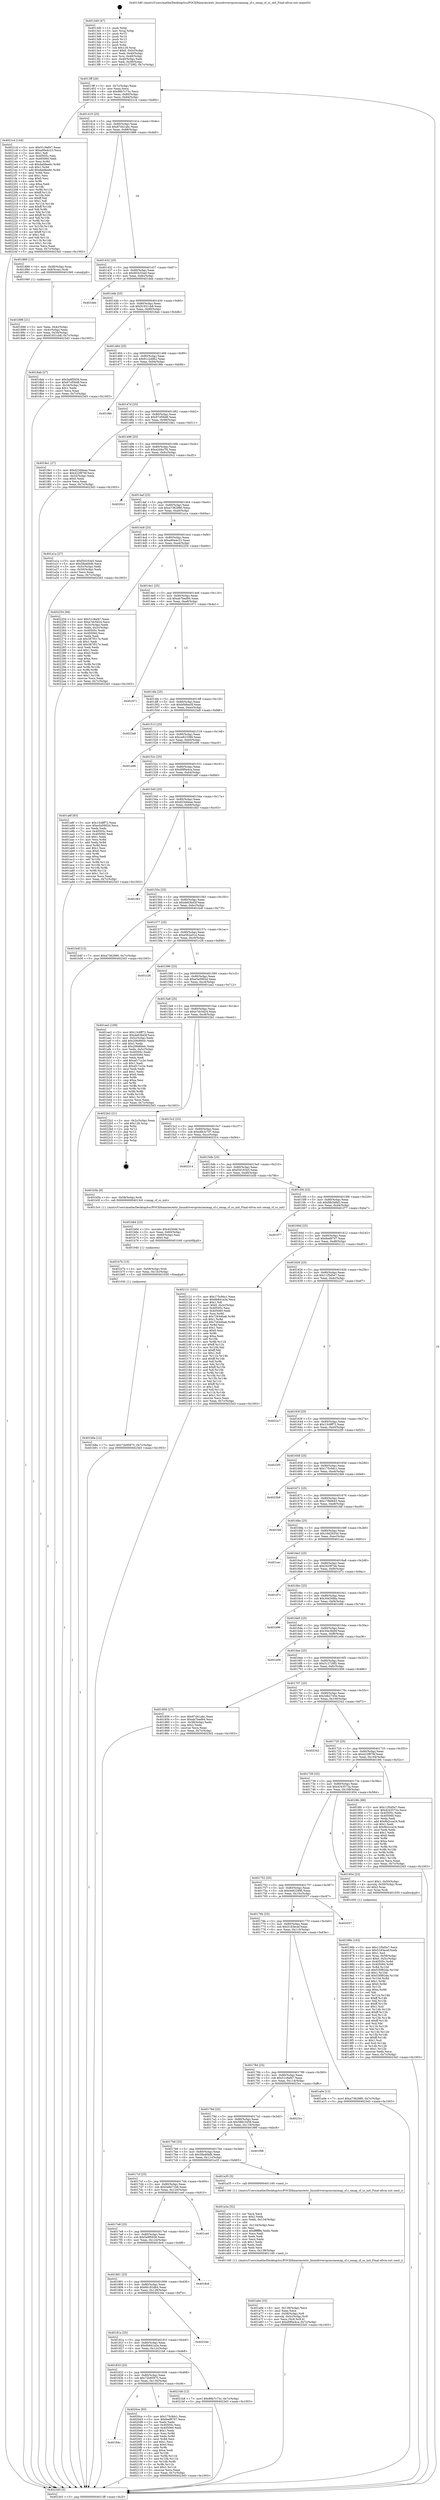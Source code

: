 digraph "0x4013d0" {
  label = "0x4013d0 (/mnt/c/Users/mathe/Desktop/tcc/POCII/binaries/extr_linuxdriverspcmciaomap_cf.c_omap_cf_ss_init_Final-ollvm.out::main(0))"
  labelloc = "t"
  node[shape=record]

  Entry [label="",width=0.3,height=0.3,shape=circle,fillcolor=black,style=filled]
  "0x4013ff" [label="{
     0x4013ff [26]\l
     | [instrs]\l
     &nbsp;&nbsp;0x4013ff \<+3\>: mov -0x7c(%rbp),%eax\l
     &nbsp;&nbsp;0x401402 \<+2\>: mov %eax,%ecx\l
     &nbsp;&nbsp;0x401404 \<+6\>: sub $0x86b7c73c,%ecx\l
     &nbsp;&nbsp;0x40140a \<+3\>: mov %eax,-0x80(%rbp)\l
     &nbsp;&nbsp;0x40140d \<+6\>: mov %ecx,-0x84(%rbp)\l
     &nbsp;&nbsp;0x401413 \<+6\>: je 00000000004021c4 \<main+0xdf4\>\l
  }"]
  "0x4021c4" [label="{
     0x4021c4 [144]\l
     | [instrs]\l
     &nbsp;&nbsp;0x4021c4 \<+5\>: mov $0x51c9af47,%eax\l
     &nbsp;&nbsp;0x4021c9 \<+5\>: mov $0xa90e4c23,%ecx\l
     &nbsp;&nbsp;0x4021ce \<+2\>: mov $0x1,%dl\l
     &nbsp;&nbsp;0x4021d0 \<+7\>: mov 0x40505c,%esi\l
     &nbsp;&nbsp;0x4021d7 \<+7\>: mov 0x405060,%edi\l
     &nbsp;&nbsp;0x4021de \<+3\>: mov %esi,%r8d\l
     &nbsp;&nbsp;0x4021e1 \<+7\>: sub $0xdab8ee6c,%r8d\l
     &nbsp;&nbsp;0x4021e8 \<+4\>: sub $0x1,%r8d\l
     &nbsp;&nbsp;0x4021ec \<+7\>: add $0xdab8ee6c,%r8d\l
     &nbsp;&nbsp;0x4021f3 \<+4\>: imul %r8d,%esi\l
     &nbsp;&nbsp;0x4021f7 \<+3\>: and $0x1,%esi\l
     &nbsp;&nbsp;0x4021fa \<+3\>: cmp $0x0,%esi\l
     &nbsp;&nbsp;0x4021fd \<+4\>: sete %r9b\l
     &nbsp;&nbsp;0x402201 \<+3\>: cmp $0xa,%edi\l
     &nbsp;&nbsp;0x402204 \<+4\>: setl %r10b\l
     &nbsp;&nbsp;0x402208 \<+3\>: mov %r9b,%r11b\l
     &nbsp;&nbsp;0x40220b \<+4\>: xor $0xff,%r11b\l
     &nbsp;&nbsp;0x40220f \<+3\>: mov %r10b,%bl\l
     &nbsp;&nbsp;0x402212 \<+3\>: xor $0xff,%bl\l
     &nbsp;&nbsp;0x402215 \<+3\>: xor $0x1,%dl\l
     &nbsp;&nbsp;0x402218 \<+3\>: mov %r11b,%r14b\l
     &nbsp;&nbsp;0x40221b \<+4\>: and $0xff,%r14b\l
     &nbsp;&nbsp;0x40221f \<+3\>: and %dl,%r9b\l
     &nbsp;&nbsp;0x402222 \<+3\>: mov %bl,%r15b\l
     &nbsp;&nbsp;0x402225 \<+4\>: and $0xff,%r15b\l
     &nbsp;&nbsp;0x402229 \<+3\>: and %dl,%r10b\l
     &nbsp;&nbsp;0x40222c \<+3\>: or %r9b,%r14b\l
     &nbsp;&nbsp;0x40222f \<+3\>: or %r10b,%r15b\l
     &nbsp;&nbsp;0x402232 \<+3\>: xor %r15b,%r14b\l
     &nbsp;&nbsp;0x402235 \<+3\>: or %bl,%r11b\l
     &nbsp;&nbsp;0x402238 \<+4\>: xor $0xff,%r11b\l
     &nbsp;&nbsp;0x40223c \<+3\>: or $0x1,%dl\l
     &nbsp;&nbsp;0x40223f \<+3\>: and %dl,%r11b\l
     &nbsp;&nbsp;0x402242 \<+3\>: or %r11b,%r14b\l
     &nbsp;&nbsp;0x402245 \<+4\>: test $0x1,%r14b\l
     &nbsp;&nbsp;0x402249 \<+3\>: cmovne %ecx,%eax\l
     &nbsp;&nbsp;0x40224c \<+3\>: mov %eax,-0x7c(%rbp)\l
     &nbsp;&nbsp;0x40224f \<+5\>: jmp 00000000004023d3 \<main+0x1003\>\l
  }"]
  "0x401419" [label="{
     0x401419 [25]\l
     | [instrs]\l
     &nbsp;&nbsp;0x401419 \<+5\>: jmp 000000000040141e \<main+0x4e\>\l
     &nbsp;&nbsp;0x40141e \<+3\>: mov -0x80(%rbp),%eax\l
     &nbsp;&nbsp;0x401421 \<+5\>: sub $0x87d41abc,%eax\l
     &nbsp;&nbsp;0x401426 \<+6\>: mov %eax,-0x88(%rbp)\l
     &nbsp;&nbsp;0x40142c \<+6\>: je 0000000000401889 \<main+0x4b9\>\l
  }"]
  Exit [label="",width=0.3,height=0.3,shape=circle,fillcolor=black,style=filled,peripheries=2]
  "0x401889" [label="{
     0x401889 [13]\l
     | [instrs]\l
     &nbsp;&nbsp;0x401889 \<+4\>: mov -0x48(%rbp),%rax\l
     &nbsp;&nbsp;0x40188d \<+4\>: mov 0x8(%rax),%rdi\l
     &nbsp;&nbsp;0x401891 \<+5\>: call 0000000000401060 \<atoi@plt\>\l
     | [calls]\l
     &nbsp;&nbsp;0x401060 \{1\} (unknown)\l
  }"]
  "0x401432" [label="{
     0x401432 [25]\l
     | [instrs]\l
     &nbsp;&nbsp;0x401432 \<+5\>: jmp 0000000000401437 \<main+0x67\>\l
     &nbsp;&nbsp;0x401437 \<+3\>: mov -0x80(%rbp),%eax\l
     &nbsp;&nbsp;0x40143a \<+5\>: sub $0x903c54a0,%eax\l
     &nbsp;&nbsp;0x40143f \<+6\>: mov %eax,-0x8c(%rbp)\l
     &nbsp;&nbsp;0x401445 \<+6\>: je 0000000000401deb \<main+0xa1b\>\l
  }"]
  "0x40184c" [label="{
     0x40184c\l
  }", style=dashed]
  "0x401deb" [label="{
     0x401deb\l
  }", style=dashed]
  "0x40144b" [label="{
     0x40144b [25]\l
     | [instrs]\l
     &nbsp;&nbsp;0x40144b \<+5\>: jmp 0000000000401450 \<main+0x80\>\l
     &nbsp;&nbsp;0x401450 \<+3\>: mov -0x80(%rbp),%eax\l
     &nbsp;&nbsp;0x401453 \<+5\>: sub $0x91931cb8,%eax\l
     &nbsp;&nbsp;0x401458 \<+6\>: mov %eax,-0x90(%rbp)\l
     &nbsp;&nbsp;0x40145e \<+6\>: je 00000000004018ab \<main+0x4db\>\l
  }"]
  "0x4020ce" [label="{
     0x4020ce [83]\l
     | [instrs]\l
     &nbsp;&nbsp;0x4020ce \<+5\>: mov $0x175c9dc1,%eax\l
     &nbsp;&nbsp;0x4020d3 \<+5\>: mov $0xfeef8707,%ecx\l
     &nbsp;&nbsp;0x4020d8 \<+2\>: xor %edx,%edx\l
     &nbsp;&nbsp;0x4020da \<+7\>: mov 0x40505c,%esi\l
     &nbsp;&nbsp;0x4020e1 \<+7\>: mov 0x405060,%edi\l
     &nbsp;&nbsp;0x4020e8 \<+3\>: sub $0x1,%edx\l
     &nbsp;&nbsp;0x4020eb \<+3\>: mov %esi,%r8d\l
     &nbsp;&nbsp;0x4020ee \<+3\>: add %edx,%r8d\l
     &nbsp;&nbsp;0x4020f1 \<+4\>: imul %r8d,%esi\l
     &nbsp;&nbsp;0x4020f5 \<+3\>: and $0x1,%esi\l
     &nbsp;&nbsp;0x4020f8 \<+3\>: cmp $0x0,%esi\l
     &nbsp;&nbsp;0x4020fb \<+4\>: sete %r9b\l
     &nbsp;&nbsp;0x4020ff \<+3\>: cmp $0xa,%edi\l
     &nbsp;&nbsp;0x402102 \<+4\>: setl %r10b\l
     &nbsp;&nbsp;0x402106 \<+3\>: mov %r9b,%r11b\l
     &nbsp;&nbsp;0x402109 \<+3\>: and %r10b,%r11b\l
     &nbsp;&nbsp;0x40210c \<+3\>: xor %r10b,%r9b\l
     &nbsp;&nbsp;0x40210f \<+3\>: or %r9b,%r11b\l
     &nbsp;&nbsp;0x402112 \<+4\>: test $0x1,%r11b\l
     &nbsp;&nbsp;0x402116 \<+3\>: cmovne %ecx,%eax\l
     &nbsp;&nbsp;0x402119 \<+3\>: mov %eax,-0x7c(%rbp)\l
     &nbsp;&nbsp;0x40211c \<+5\>: jmp 00000000004023d3 \<main+0x1003\>\l
  }"]
  "0x4018ab" [label="{
     0x4018ab [27]\l
     | [instrs]\l
     &nbsp;&nbsp;0x4018ab \<+5\>: mov $0x5a9f5938,%eax\l
     &nbsp;&nbsp;0x4018b0 \<+5\>: mov $0x97cf56d8,%ecx\l
     &nbsp;&nbsp;0x4018b5 \<+3\>: mov -0x34(%rbp),%edx\l
     &nbsp;&nbsp;0x4018b8 \<+3\>: cmp $0x1,%edx\l
     &nbsp;&nbsp;0x4018bb \<+3\>: cmovl %ecx,%eax\l
     &nbsp;&nbsp;0x4018be \<+3\>: mov %eax,-0x7c(%rbp)\l
     &nbsp;&nbsp;0x4018c1 \<+5\>: jmp 00000000004023d3 \<main+0x1003\>\l
  }"]
  "0x401464" [label="{
     0x401464 [25]\l
     | [instrs]\l
     &nbsp;&nbsp;0x401464 \<+5\>: jmp 0000000000401469 \<main+0x99\>\l
     &nbsp;&nbsp;0x401469 \<+3\>: mov -0x80(%rbp),%eax\l
     &nbsp;&nbsp;0x40146c \<+5\>: sub $0x91c2dd62,%eax\l
     &nbsp;&nbsp;0x401471 \<+6\>: mov %eax,-0x94(%rbp)\l
     &nbsp;&nbsp;0x401477 \<+6\>: je 0000000000401f6b \<main+0xb9b\>\l
  }"]
  "0x401833" [label="{
     0x401833 [25]\l
     | [instrs]\l
     &nbsp;&nbsp;0x401833 \<+5\>: jmp 0000000000401838 \<main+0x468\>\l
     &nbsp;&nbsp;0x401838 \<+3\>: mov -0x80(%rbp),%eax\l
     &nbsp;&nbsp;0x40183b \<+5\>: sub $0x72b95975,%eax\l
     &nbsp;&nbsp;0x401840 \<+6\>: mov %eax,-0x130(%rbp)\l
     &nbsp;&nbsp;0x401846 \<+6\>: je 00000000004020ce \<main+0xcfe\>\l
  }"]
  "0x401f6b" [label="{
     0x401f6b\l
  }", style=dashed]
  "0x40147d" [label="{
     0x40147d [25]\l
     | [instrs]\l
     &nbsp;&nbsp;0x40147d \<+5\>: jmp 0000000000401482 \<main+0xb2\>\l
     &nbsp;&nbsp;0x401482 \<+3\>: mov -0x80(%rbp),%eax\l
     &nbsp;&nbsp;0x401485 \<+5\>: sub $0x97cf56d8,%eax\l
     &nbsp;&nbsp;0x40148a \<+6\>: mov %eax,-0x98(%rbp)\l
     &nbsp;&nbsp;0x401490 \<+6\>: je 00000000004018e1 \<main+0x511\>\l
  }"]
  "0x4021b8" [label="{
     0x4021b8 [12]\l
     | [instrs]\l
     &nbsp;&nbsp;0x4021b8 \<+7\>: movl $0x86b7c73c,-0x7c(%rbp)\l
     &nbsp;&nbsp;0x4021bf \<+5\>: jmp 00000000004023d3 \<main+0x1003\>\l
  }"]
  "0x4018e1" [label="{
     0x4018e1 [27]\l
     | [instrs]\l
     &nbsp;&nbsp;0x4018e1 \<+5\>: mov $0xd23ddeae,%eax\l
     &nbsp;&nbsp;0x4018e6 \<+5\>: mov $0x422f876f,%ecx\l
     &nbsp;&nbsp;0x4018eb \<+3\>: mov -0x34(%rbp),%edx\l
     &nbsp;&nbsp;0x4018ee \<+3\>: cmp $0x0,%edx\l
     &nbsp;&nbsp;0x4018f1 \<+3\>: cmove %ecx,%eax\l
     &nbsp;&nbsp;0x4018f4 \<+3\>: mov %eax,-0x7c(%rbp)\l
     &nbsp;&nbsp;0x4018f7 \<+5\>: jmp 00000000004023d3 \<main+0x1003\>\l
  }"]
  "0x401496" [label="{
     0x401496 [25]\l
     | [instrs]\l
     &nbsp;&nbsp;0x401496 \<+5\>: jmp 000000000040149b \<main+0xcb\>\l
     &nbsp;&nbsp;0x40149b \<+3\>: mov -0x80(%rbp),%eax\l
     &nbsp;&nbsp;0x40149e \<+5\>: sub $0xa2d4a7f4,%eax\l
     &nbsp;&nbsp;0x4014a3 \<+6\>: mov %eax,-0x9c(%rbp)\l
     &nbsp;&nbsp;0x4014a9 \<+6\>: je 00000000004020c2 \<main+0xcf2\>\l
  }"]
  "0x40181a" [label="{
     0x40181a [25]\l
     | [instrs]\l
     &nbsp;&nbsp;0x40181a \<+5\>: jmp 000000000040181f \<main+0x44f\>\l
     &nbsp;&nbsp;0x40181f \<+3\>: mov -0x80(%rbp),%eax\l
     &nbsp;&nbsp;0x401822 \<+5\>: sub $0x6b841a3a,%eax\l
     &nbsp;&nbsp;0x401827 \<+6\>: mov %eax,-0x12c(%rbp)\l
     &nbsp;&nbsp;0x40182d \<+6\>: je 00000000004021b8 \<main+0xde8\>\l
  }"]
  "0x4020c2" [label="{
     0x4020c2\l
  }", style=dashed]
  "0x4014af" [label="{
     0x4014af [25]\l
     | [instrs]\l
     &nbsp;&nbsp;0x4014af \<+5\>: jmp 00000000004014b4 \<main+0xe4\>\l
     &nbsp;&nbsp;0x4014b4 \<+3\>: mov -0x80(%rbp),%eax\l
     &nbsp;&nbsp;0x4014b7 \<+5\>: sub $0xa7362980,%eax\l
     &nbsp;&nbsp;0x4014bc \<+6\>: mov %eax,-0xa0(%rbp)\l
     &nbsp;&nbsp;0x4014c2 \<+6\>: je 0000000000401a1a \<main+0x64a\>\l
  }"]
  "0x40234e" [label="{
     0x40234e\l
  }", style=dashed]
  "0x401a1a" [label="{
     0x401a1a [27]\l
     | [instrs]\l
     &nbsp;&nbsp;0x401a1a \<+5\>: mov $0xf3d163e5,%eax\l
     &nbsp;&nbsp;0x401a1f \<+5\>: mov $0x58a4f4db,%ecx\l
     &nbsp;&nbsp;0x401a24 \<+3\>: mov -0x5c(%rbp),%edx\l
     &nbsp;&nbsp;0x401a27 \<+3\>: cmp -0x50(%rbp),%edx\l
     &nbsp;&nbsp;0x401a2a \<+3\>: cmovl %ecx,%eax\l
     &nbsp;&nbsp;0x401a2d \<+3\>: mov %eax,-0x7c(%rbp)\l
     &nbsp;&nbsp;0x401a30 \<+5\>: jmp 00000000004023d3 \<main+0x1003\>\l
  }"]
  "0x4014c8" [label="{
     0x4014c8 [25]\l
     | [instrs]\l
     &nbsp;&nbsp;0x4014c8 \<+5\>: jmp 00000000004014cd \<main+0xfd\>\l
     &nbsp;&nbsp;0x4014cd \<+3\>: mov -0x80(%rbp),%eax\l
     &nbsp;&nbsp;0x4014d0 \<+5\>: sub $0xa90e4c23,%eax\l
     &nbsp;&nbsp;0x4014d5 \<+6\>: mov %eax,-0xa4(%rbp)\l
     &nbsp;&nbsp;0x4014db \<+6\>: je 0000000000402254 \<main+0xe84\>\l
  }"]
  "0x401801" [label="{
     0x401801 [25]\l
     | [instrs]\l
     &nbsp;&nbsp;0x401801 \<+5\>: jmp 0000000000401806 \<main+0x436\>\l
     &nbsp;&nbsp;0x401806 \<+3\>: mov -0x80(%rbp),%eax\l
     &nbsp;&nbsp;0x401809 \<+5\>: sub $0x6b182d64,%eax\l
     &nbsp;&nbsp;0x40180e \<+6\>: mov %eax,-0x128(%rbp)\l
     &nbsp;&nbsp;0x401814 \<+6\>: je 000000000040234e \<main+0xf7e\>\l
  }"]
  "0x402254" [label="{
     0x402254 [94]\l
     | [instrs]\l
     &nbsp;&nbsp;0x402254 \<+5\>: mov $0x51c9af47,%eax\l
     &nbsp;&nbsp;0x402259 \<+5\>: mov $0xe7dc5d24,%ecx\l
     &nbsp;&nbsp;0x40225e \<+3\>: mov -0x3c(%rbp),%edx\l
     &nbsp;&nbsp;0x402261 \<+3\>: mov %edx,-0x2c(%rbp)\l
     &nbsp;&nbsp;0x402264 \<+7\>: mov 0x40505c,%edx\l
     &nbsp;&nbsp;0x40226b \<+7\>: mov 0x405060,%esi\l
     &nbsp;&nbsp;0x402272 \<+2\>: mov %edx,%edi\l
     &nbsp;&nbsp;0x402274 \<+6\>: sub $0x387f517e,%edi\l
     &nbsp;&nbsp;0x40227a \<+3\>: sub $0x1,%edi\l
     &nbsp;&nbsp;0x40227d \<+6\>: add $0x387f517e,%edi\l
     &nbsp;&nbsp;0x402283 \<+3\>: imul %edi,%edx\l
     &nbsp;&nbsp;0x402286 \<+3\>: and $0x1,%edx\l
     &nbsp;&nbsp;0x402289 \<+3\>: cmp $0x0,%edx\l
     &nbsp;&nbsp;0x40228c \<+4\>: sete %r8b\l
     &nbsp;&nbsp;0x402290 \<+3\>: cmp $0xa,%esi\l
     &nbsp;&nbsp;0x402293 \<+4\>: setl %r9b\l
     &nbsp;&nbsp;0x402297 \<+3\>: mov %r8b,%r10b\l
     &nbsp;&nbsp;0x40229a \<+3\>: and %r9b,%r10b\l
     &nbsp;&nbsp;0x40229d \<+3\>: xor %r9b,%r8b\l
     &nbsp;&nbsp;0x4022a0 \<+3\>: or %r8b,%r10b\l
     &nbsp;&nbsp;0x4022a3 \<+4\>: test $0x1,%r10b\l
     &nbsp;&nbsp;0x4022a7 \<+3\>: cmovne %ecx,%eax\l
     &nbsp;&nbsp;0x4022aa \<+3\>: mov %eax,-0x7c(%rbp)\l
     &nbsp;&nbsp;0x4022ad \<+5\>: jmp 00000000004023d3 \<main+0x1003\>\l
  }"]
  "0x4014e1" [label="{
     0x4014e1 [25]\l
     | [instrs]\l
     &nbsp;&nbsp;0x4014e1 \<+5\>: jmp 00000000004014e6 \<main+0x116\>\l
     &nbsp;&nbsp;0x4014e6 \<+3\>: mov -0x80(%rbp),%eax\l
     &nbsp;&nbsp;0x4014e9 \<+5\>: sub $0xab7bed94,%eax\l
     &nbsp;&nbsp;0x4014ee \<+6\>: mov %eax,-0xa8(%rbp)\l
     &nbsp;&nbsp;0x4014f4 \<+6\>: je 0000000000401871 \<main+0x4a1\>\l
  }"]
  "0x4018c6" [label="{
     0x4018c6\l
  }", style=dashed]
  "0x401871" [label="{
     0x401871\l
  }", style=dashed]
  "0x4014fa" [label="{
     0x4014fa [25]\l
     | [instrs]\l
     &nbsp;&nbsp;0x4014fa \<+5\>: jmp 00000000004014ff \<main+0x12f\>\l
     &nbsp;&nbsp;0x4014ff \<+3\>: mov -0x80(%rbp),%eax\l
     &nbsp;&nbsp;0x401502 \<+5\>: sub $0xbf48aa5f,%eax\l
     &nbsp;&nbsp;0x401507 \<+6\>: mov %eax,-0xac(%rbp)\l
     &nbsp;&nbsp;0x40150d \<+6\>: je 00000000004023a8 \<main+0xfd8\>\l
  }"]
  "0x4017e8" [label="{
     0x4017e8 [25]\l
     | [instrs]\l
     &nbsp;&nbsp;0x4017e8 \<+5\>: jmp 00000000004017ed \<main+0x41d\>\l
     &nbsp;&nbsp;0x4017ed \<+3\>: mov -0x80(%rbp),%eax\l
     &nbsp;&nbsp;0x4017f0 \<+5\>: sub $0x5a9f5938,%eax\l
     &nbsp;&nbsp;0x4017f5 \<+6\>: mov %eax,-0x124(%rbp)\l
     &nbsp;&nbsp;0x4017fb \<+6\>: je 00000000004018c6 \<main+0x4f6\>\l
  }"]
  "0x4023a8" [label="{
     0x4023a8\l
  }", style=dashed]
  "0x401513" [label="{
     0x401513 [25]\l
     | [instrs]\l
     &nbsp;&nbsp;0x401513 \<+5\>: jmp 0000000000401518 \<main+0x148\>\l
     &nbsp;&nbsp;0x401518 \<+3\>: mov -0x80(%rbp),%eax\l
     &nbsp;&nbsp;0x40151b \<+5\>: sub $0xce623389,%eax\l
     &nbsp;&nbsp;0x401520 \<+6\>: mov %eax,-0xb0(%rbp)\l
     &nbsp;&nbsp;0x401526 \<+6\>: je 0000000000401e96 \<main+0xac6\>\l
  }"]
  "0x401ce0" [label="{
     0x401ce0\l
  }", style=dashed]
  "0x401e96" [label="{
     0x401e96\l
  }", style=dashed]
  "0x40152c" [label="{
     0x40152c [25]\l
     | [instrs]\l
     &nbsp;&nbsp;0x40152c \<+5\>: jmp 0000000000401531 \<main+0x161\>\l
     &nbsp;&nbsp;0x401531 \<+3\>: mov -0x80(%rbp),%eax\l
     &nbsp;&nbsp;0x401534 \<+5\>: sub $0xd0f0e4ca,%eax\l
     &nbsp;&nbsp;0x401539 \<+6\>: mov %eax,-0xb4(%rbp)\l
     &nbsp;&nbsp;0x40153f \<+6\>: je 0000000000401a8f \<main+0x6bf\>\l
  }"]
  "0x401b8a" [label="{
     0x401b8a [12]\l
     | [instrs]\l
     &nbsp;&nbsp;0x401b8a \<+7\>: movl $0x72b95975,-0x7c(%rbp)\l
     &nbsp;&nbsp;0x401b91 \<+5\>: jmp 00000000004023d3 \<main+0x1003\>\l
  }"]
  "0x401a8f" [label="{
     0x401a8f [83]\l
     | [instrs]\l
     &nbsp;&nbsp;0x401a8f \<+5\>: mov $0x13c8ff72,%eax\l
     &nbsp;&nbsp;0x401a94 \<+5\>: mov $0xe5a5902d,%ecx\l
     &nbsp;&nbsp;0x401a99 \<+2\>: xor %edx,%edx\l
     &nbsp;&nbsp;0x401a9b \<+7\>: mov 0x40505c,%esi\l
     &nbsp;&nbsp;0x401aa2 \<+7\>: mov 0x405060,%edi\l
     &nbsp;&nbsp;0x401aa9 \<+3\>: sub $0x1,%edx\l
     &nbsp;&nbsp;0x401aac \<+3\>: mov %esi,%r8d\l
     &nbsp;&nbsp;0x401aaf \<+3\>: add %edx,%r8d\l
     &nbsp;&nbsp;0x401ab2 \<+4\>: imul %r8d,%esi\l
     &nbsp;&nbsp;0x401ab6 \<+3\>: and $0x1,%esi\l
     &nbsp;&nbsp;0x401ab9 \<+3\>: cmp $0x0,%esi\l
     &nbsp;&nbsp;0x401abc \<+4\>: sete %r9b\l
     &nbsp;&nbsp;0x401ac0 \<+3\>: cmp $0xa,%edi\l
     &nbsp;&nbsp;0x401ac3 \<+4\>: setl %r10b\l
     &nbsp;&nbsp;0x401ac7 \<+3\>: mov %r9b,%r11b\l
     &nbsp;&nbsp;0x401aca \<+3\>: and %r10b,%r11b\l
     &nbsp;&nbsp;0x401acd \<+3\>: xor %r10b,%r9b\l
     &nbsp;&nbsp;0x401ad0 \<+3\>: or %r9b,%r11b\l
     &nbsp;&nbsp;0x401ad3 \<+4\>: test $0x1,%r11b\l
     &nbsp;&nbsp;0x401ad7 \<+3\>: cmovne %ecx,%eax\l
     &nbsp;&nbsp;0x401ada \<+3\>: mov %eax,-0x7c(%rbp)\l
     &nbsp;&nbsp;0x401add \<+5\>: jmp 00000000004023d3 \<main+0x1003\>\l
  }"]
  "0x401545" [label="{
     0x401545 [25]\l
     | [instrs]\l
     &nbsp;&nbsp;0x401545 \<+5\>: jmp 000000000040154a \<main+0x17a\>\l
     &nbsp;&nbsp;0x40154a \<+3\>: mov -0x80(%rbp),%eax\l
     &nbsp;&nbsp;0x40154d \<+5\>: sub $0xd23ddeae,%eax\l
     &nbsp;&nbsp;0x401552 \<+6\>: mov %eax,-0xb8(%rbp)\l
     &nbsp;&nbsp;0x401558 \<+6\>: je 0000000000401fd3 \<main+0xc03\>\l
  }"]
  "0x401b7b" [label="{
     0x401b7b [15]\l
     | [instrs]\l
     &nbsp;&nbsp;0x401b7b \<+4\>: mov -0x58(%rbp),%rdi\l
     &nbsp;&nbsp;0x401b7f \<+6\>: mov %eax,-0x13c(%rbp)\l
     &nbsp;&nbsp;0x401b85 \<+5\>: call 0000000000401030 \<free@plt\>\l
     | [calls]\l
     &nbsp;&nbsp;0x401030 \{1\} (unknown)\l
  }"]
  "0x401fd3" [label="{
     0x401fd3\l
  }", style=dashed]
  "0x40155e" [label="{
     0x40155e [25]\l
     | [instrs]\l
     &nbsp;&nbsp;0x40155e \<+5\>: jmp 0000000000401563 \<main+0x193\>\l
     &nbsp;&nbsp;0x401563 \<+3\>: mov -0x80(%rbp),%eax\l
     &nbsp;&nbsp;0x401566 \<+5\>: sub $0xde63bd3f,%eax\l
     &nbsp;&nbsp;0x40156b \<+6\>: mov %eax,-0xbc(%rbp)\l
     &nbsp;&nbsp;0x401571 \<+6\>: je 0000000000401b4f \<main+0x77f\>\l
  }"]
  "0x401b64" [label="{
     0x401b64 [23]\l
     | [instrs]\l
     &nbsp;&nbsp;0x401b64 \<+10\>: movabs $0x4030d6,%rdi\l
     &nbsp;&nbsp;0x401b6e \<+3\>: mov %eax,-0x60(%rbp)\l
     &nbsp;&nbsp;0x401b71 \<+3\>: mov -0x60(%rbp),%esi\l
     &nbsp;&nbsp;0x401b74 \<+2\>: mov $0x0,%al\l
     &nbsp;&nbsp;0x401b76 \<+5\>: call 0000000000401040 \<printf@plt\>\l
     | [calls]\l
     &nbsp;&nbsp;0x401040 \{1\} (unknown)\l
  }"]
  "0x401b4f" [label="{
     0x401b4f [12]\l
     | [instrs]\l
     &nbsp;&nbsp;0x401b4f \<+7\>: movl $0xa7362980,-0x7c(%rbp)\l
     &nbsp;&nbsp;0x401b56 \<+5\>: jmp 00000000004023d3 \<main+0x1003\>\l
  }"]
  "0x401577" [label="{
     0x401577 [25]\l
     | [instrs]\l
     &nbsp;&nbsp;0x401577 \<+5\>: jmp 000000000040157c \<main+0x1ac\>\l
     &nbsp;&nbsp;0x40157c \<+3\>: mov -0x80(%rbp),%eax\l
     &nbsp;&nbsp;0x40157f \<+5\>: sub $0xe562a01d,%eax\l
     &nbsp;&nbsp;0x401584 \<+6\>: mov %eax,-0xc0(%rbp)\l
     &nbsp;&nbsp;0x40158a \<+6\>: je 0000000000401c26 \<main+0x856\>\l
  }"]
  "0x401a6e" [label="{
     0x401a6e [33]\l
     | [instrs]\l
     &nbsp;&nbsp;0x401a6e \<+6\>: mov -0x138(%rbp),%ecx\l
     &nbsp;&nbsp;0x401a74 \<+3\>: imul %eax,%ecx\l
     &nbsp;&nbsp;0x401a77 \<+4\>: mov -0x58(%rbp),%r8\l
     &nbsp;&nbsp;0x401a7b \<+4\>: movslq -0x5c(%rbp),%r9\l
     &nbsp;&nbsp;0x401a7f \<+4\>: mov %ecx,(%r8,%r9,4)\l
     &nbsp;&nbsp;0x401a83 \<+7\>: movl $0xd0f0e4ca,-0x7c(%rbp)\l
     &nbsp;&nbsp;0x401a8a \<+5\>: jmp 00000000004023d3 \<main+0x1003\>\l
  }"]
  "0x401c26" [label="{
     0x401c26\l
  }", style=dashed]
  "0x401590" [label="{
     0x401590 [25]\l
     | [instrs]\l
     &nbsp;&nbsp;0x401590 \<+5\>: jmp 0000000000401595 \<main+0x1c5\>\l
     &nbsp;&nbsp;0x401595 \<+3\>: mov -0x80(%rbp),%eax\l
     &nbsp;&nbsp;0x401598 \<+5\>: sub $0xe5a5902d,%eax\l
     &nbsp;&nbsp;0x40159d \<+6\>: mov %eax,-0xc4(%rbp)\l
     &nbsp;&nbsp;0x4015a3 \<+6\>: je 0000000000401ae2 \<main+0x712\>\l
  }"]
  "0x401a3a" [label="{
     0x401a3a [52]\l
     | [instrs]\l
     &nbsp;&nbsp;0x401a3a \<+2\>: xor %ecx,%ecx\l
     &nbsp;&nbsp;0x401a3c \<+5\>: mov $0x2,%edx\l
     &nbsp;&nbsp;0x401a41 \<+6\>: mov %edx,-0x134(%rbp)\l
     &nbsp;&nbsp;0x401a47 \<+1\>: cltd\l
     &nbsp;&nbsp;0x401a48 \<+6\>: mov -0x134(%rbp),%esi\l
     &nbsp;&nbsp;0x401a4e \<+2\>: idiv %esi\l
     &nbsp;&nbsp;0x401a50 \<+6\>: imul $0xfffffffe,%edx,%edx\l
     &nbsp;&nbsp;0x401a56 \<+2\>: mov %ecx,%edi\l
     &nbsp;&nbsp;0x401a58 \<+2\>: sub %edx,%edi\l
     &nbsp;&nbsp;0x401a5a \<+2\>: mov %ecx,%edx\l
     &nbsp;&nbsp;0x401a5c \<+3\>: sub $0x1,%edx\l
     &nbsp;&nbsp;0x401a5f \<+2\>: add %edx,%edi\l
     &nbsp;&nbsp;0x401a61 \<+2\>: sub %edi,%ecx\l
     &nbsp;&nbsp;0x401a63 \<+6\>: mov %ecx,-0x138(%rbp)\l
     &nbsp;&nbsp;0x401a69 \<+5\>: call 0000000000401160 \<next_i\>\l
     | [calls]\l
     &nbsp;&nbsp;0x401160 \{1\} (/mnt/c/Users/mathe/Desktop/tcc/POCII/binaries/extr_linuxdriverspcmciaomap_cf.c_omap_cf_ss_init_Final-ollvm.out::next_i)\l
  }"]
  "0x401ae2" [label="{
     0x401ae2 [109]\l
     | [instrs]\l
     &nbsp;&nbsp;0x401ae2 \<+5\>: mov $0x13c8ff72,%eax\l
     &nbsp;&nbsp;0x401ae7 \<+5\>: mov $0xde63bd3f,%ecx\l
     &nbsp;&nbsp;0x401aec \<+3\>: mov -0x5c(%rbp),%edx\l
     &nbsp;&nbsp;0x401aef \<+6\>: add $0x206d66dc,%edx\l
     &nbsp;&nbsp;0x401af5 \<+3\>: add $0x1,%edx\l
     &nbsp;&nbsp;0x401af8 \<+6\>: sub $0x206d66dc,%edx\l
     &nbsp;&nbsp;0x401afe \<+3\>: mov %edx,-0x5c(%rbp)\l
     &nbsp;&nbsp;0x401b01 \<+7\>: mov 0x40505c,%edx\l
     &nbsp;&nbsp;0x401b08 \<+7\>: mov 0x405060,%esi\l
     &nbsp;&nbsp;0x401b0f \<+2\>: mov %edx,%edi\l
     &nbsp;&nbsp;0x401b11 \<+6\>: add $0xaf17cc2e,%edi\l
     &nbsp;&nbsp;0x401b17 \<+3\>: sub $0x1,%edi\l
     &nbsp;&nbsp;0x401b1a \<+6\>: sub $0xaf17cc2e,%edi\l
     &nbsp;&nbsp;0x401b20 \<+3\>: imul %edi,%edx\l
     &nbsp;&nbsp;0x401b23 \<+3\>: and $0x1,%edx\l
     &nbsp;&nbsp;0x401b26 \<+3\>: cmp $0x0,%edx\l
     &nbsp;&nbsp;0x401b29 \<+4\>: sete %r8b\l
     &nbsp;&nbsp;0x401b2d \<+3\>: cmp $0xa,%esi\l
     &nbsp;&nbsp;0x401b30 \<+4\>: setl %r9b\l
     &nbsp;&nbsp;0x401b34 \<+3\>: mov %r8b,%r10b\l
     &nbsp;&nbsp;0x401b37 \<+3\>: and %r9b,%r10b\l
     &nbsp;&nbsp;0x401b3a \<+3\>: xor %r9b,%r8b\l
     &nbsp;&nbsp;0x401b3d \<+3\>: or %r8b,%r10b\l
     &nbsp;&nbsp;0x401b40 \<+4\>: test $0x1,%r10b\l
     &nbsp;&nbsp;0x401b44 \<+3\>: cmovne %ecx,%eax\l
     &nbsp;&nbsp;0x401b47 \<+3\>: mov %eax,-0x7c(%rbp)\l
     &nbsp;&nbsp;0x401b4a \<+5\>: jmp 00000000004023d3 \<main+0x1003\>\l
  }"]
  "0x4015a9" [label="{
     0x4015a9 [25]\l
     | [instrs]\l
     &nbsp;&nbsp;0x4015a9 \<+5\>: jmp 00000000004015ae \<main+0x1de\>\l
     &nbsp;&nbsp;0x4015ae \<+3\>: mov -0x80(%rbp),%eax\l
     &nbsp;&nbsp;0x4015b1 \<+5\>: sub $0xe7dc5d24,%eax\l
     &nbsp;&nbsp;0x4015b6 \<+6\>: mov %eax,-0xc8(%rbp)\l
     &nbsp;&nbsp;0x4015bc \<+6\>: je 00000000004022b2 \<main+0xee2\>\l
  }"]
  "0x4017cf" [label="{
     0x4017cf [25]\l
     | [instrs]\l
     &nbsp;&nbsp;0x4017cf \<+5\>: jmp 00000000004017d4 \<main+0x404\>\l
     &nbsp;&nbsp;0x4017d4 \<+3\>: mov -0x80(%rbp),%eax\l
     &nbsp;&nbsp;0x4017d7 \<+5\>: sub $0x5a9d71b8,%eax\l
     &nbsp;&nbsp;0x4017dc \<+6\>: mov %eax,-0x120(%rbp)\l
     &nbsp;&nbsp;0x4017e2 \<+6\>: je 0000000000401ce0 \<main+0x910\>\l
  }"]
  "0x4022b2" [label="{
     0x4022b2 [21]\l
     | [instrs]\l
     &nbsp;&nbsp;0x4022b2 \<+3\>: mov -0x2c(%rbp),%eax\l
     &nbsp;&nbsp;0x4022b5 \<+7\>: add $0x128,%rsp\l
     &nbsp;&nbsp;0x4022bc \<+1\>: pop %rbx\l
     &nbsp;&nbsp;0x4022bd \<+2\>: pop %r12\l
     &nbsp;&nbsp;0x4022bf \<+2\>: pop %r13\l
     &nbsp;&nbsp;0x4022c1 \<+2\>: pop %r14\l
     &nbsp;&nbsp;0x4022c3 \<+2\>: pop %r15\l
     &nbsp;&nbsp;0x4022c5 \<+1\>: pop %rbp\l
     &nbsp;&nbsp;0x4022c6 \<+1\>: ret\l
  }"]
  "0x4015c2" [label="{
     0x4015c2 [25]\l
     | [instrs]\l
     &nbsp;&nbsp;0x4015c2 \<+5\>: jmp 00000000004015c7 \<main+0x1f7\>\l
     &nbsp;&nbsp;0x4015c7 \<+3\>: mov -0x80(%rbp),%eax\l
     &nbsp;&nbsp;0x4015ca \<+5\>: sub $0xe8b3c7d7,%eax\l
     &nbsp;&nbsp;0x4015cf \<+6\>: mov %eax,-0xcc(%rbp)\l
     &nbsp;&nbsp;0x4015d5 \<+6\>: je 0000000000402314 \<main+0xf44\>\l
  }"]
  "0x401a35" [label="{
     0x401a35 [5]\l
     | [instrs]\l
     &nbsp;&nbsp;0x401a35 \<+5\>: call 0000000000401160 \<next_i\>\l
     | [calls]\l
     &nbsp;&nbsp;0x401160 \{1\} (/mnt/c/Users/mathe/Desktop/tcc/POCII/binaries/extr_linuxdriverspcmciaomap_cf.c_omap_cf_ss_init_Final-ollvm.out::next_i)\l
  }"]
  "0x402314" [label="{
     0x402314\l
  }", style=dashed]
  "0x4015db" [label="{
     0x4015db [25]\l
     | [instrs]\l
     &nbsp;&nbsp;0x4015db \<+5\>: jmp 00000000004015e0 \<main+0x210\>\l
     &nbsp;&nbsp;0x4015e0 \<+3\>: mov -0x80(%rbp),%eax\l
     &nbsp;&nbsp;0x4015e3 \<+5\>: sub $0xf3d163e5,%eax\l
     &nbsp;&nbsp;0x4015e8 \<+6\>: mov %eax,-0xd0(%rbp)\l
     &nbsp;&nbsp;0x4015ee \<+6\>: je 0000000000401b5b \<main+0x78b\>\l
  }"]
  "0x4017b6" [label="{
     0x4017b6 [25]\l
     | [instrs]\l
     &nbsp;&nbsp;0x4017b6 \<+5\>: jmp 00000000004017bb \<main+0x3eb\>\l
     &nbsp;&nbsp;0x4017bb \<+3\>: mov -0x80(%rbp),%eax\l
     &nbsp;&nbsp;0x4017be \<+5\>: sub $0x58a4f4db,%eax\l
     &nbsp;&nbsp;0x4017c3 \<+6\>: mov %eax,-0x11c(%rbp)\l
     &nbsp;&nbsp;0x4017c9 \<+6\>: je 0000000000401a35 \<main+0x665\>\l
  }"]
  "0x401b5b" [label="{
     0x401b5b [9]\l
     | [instrs]\l
     &nbsp;&nbsp;0x401b5b \<+4\>: mov -0x58(%rbp),%rdi\l
     &nbsp;&nbsp;0x401b5f \<+5\>: call 00000000004013c0 \<omap_cf_ss_init\>\l
     | [calls]\l
     &nbsp;&nbsp;0x4013c0 \{1\} (/mnt/c/Users/mathe/Desktop/tcc/POCII/binaries/extr_linuxdriverspcmciaomap_cf.c_omap_cf_ss_init_Final-ollvm.out::omap_cf_ss_init)\l
  }"]
  "0x4015f4" [label="{
     0x4015f4 [25]\l
     | [instrs]\l
     &nbsp;&nbsp;0x4015f4 \<+5\>: jmp 00000000004015f9 \<main+0x229\>\l
     &nbsp;&nbsp;0x4015f9 \<+3\>: mov -0x80(%rbp),%eax\l
     &nbsp;&nbsp;0x4015fc \<+5\>: sub $0xfdb3a8d2,%eax\l
     &nbsp;&nbsp;0x401601 \<+6\>: mov %eax,-0xd4(%rbp)\l
     &nbsp;&nbsp;0x401607 \<+6\>: je 0000000000401f77 \<main+0xba7\>\l
  }"]
  "0x401f98" [label="{
     0x401f98\l
  }", style=dashed]
  "0x401f77" [label="{
     0x401f77\l
  }", style=dashed]
  "0x40160d" [label="{
     0x40160d [25]\l
     | [instrs]\l
     &nbsp;&nbsp;0x40160d \<+5\>: jmp 0000000000401612 \<main+0x242\>\l
     &nbsp;&nbsp;0x401612 \<+3\>: mov -0x80(%rbp),%eax\l
     &nbsp;&nbsp;0x401615 \<+5\>: sub $0xfeef8707,%eax\l
     &nbsp;&nbsp;0x40161a \<+6\>: mov %eax,-0xd8(%rbp)\l
     &nbsp;&nbsp;0x401620 \<+6\>: je 0000000000402121 \<main+0xd51\>\l
  }"]
  "0x40179d" [label="{
     0x40179d [25]\l
     | [instrs]\l
     &nbsp;&nbsp;0x40179d \<+5\>: jmp 00000000004017a2 \<main+0x3d2\>\l
     &nbsp;&nbsp;0x4017a2 \<+3\>: mov -0x80(%rbp),%eax\l
     &nbsp;&nbsp;0x4017a5 \<+5\>: sub $0x586c3458,%eax\l
     &nbsp;&nbsp;0x4017aa \<+6\>: mov %eax,-0x118(%rbp)\l
     &nbsp;&nbsp;0x4017b0 \<+6\>: je 0000000000401f98 \<main+0xbc8\>\l
  }"]
  "0x402121" [label="{
     0x402121 [151]\l
     | [instrs]\l
     &nbsp;&nbsp;0x402121 \<+5\>: mov $0x175c9dc1,%eax\l
     &nbsp;&nbsp;0x402126 \<+5\>: mov $0x6b841a3a,%ecx\l
     &nbsp;&nbsp;0x40212b \<+2\>: mov $0x1,%dl\l
     &nbsp;&nbsp;0x40212d \<+7\>: movl $0x0,-0x3c(%rbp)\l
     &nbsp;&nbsp;0x402134 \<+7\>: mov 0x40505c,%esi\l
     &nbsp;&nbsp;0x40213b \<+7\>: mov 0x405060,%edi\l
     &nbsp;&nbsp;0x402142 \<+3\>: mov %esi,%r8d\l
     &nbsp;&nbsp;0x402145 \<+7\>: sub $0x72644bab,%r8d\l
     &nbsp;&nbsp;0x40214c \<+4\>: sub $0x1,%r8d\l
     &nbsp;&nbsp;0x402150 \<+7\>: add $0x72644bab,%r8d\l
     &nbsp;&nbsp;0x402157 \<+4\>: imul %r8d,%esi\l
     &nbsp;&nbsp;0x40215b \<+3\>: and $0x1,%esi\l
     &nbsp;&nbsp;0x40215e \<+3\>: cmp $0x0,%esi\l
     &nbsp;&nbsp;0x402161 \<+4\>: sete %r9b\l
     &nbsp;&nbsp;0x402165 \<+3\>: cmp $0xa,%edi\l
     &nbsp;&nbsp;0x402168 \<+4\>: setl %r10b\l
     &nbsp;&nbsp;0x40216c \<+3\>: mov %r9b,%r11b\l
     &nbsp;&nbsp;0x40216f \<+4\>: xor $0xff,%r11b\l
     &nbsp;&nbsp;0x402173 \<+3\>: mov %r10b,%bl\l
     &nbsp;&nbsp;0x402176 \<+3\>: xor $0xff,%bl\l
     &nbsp;&nbsp;0x402179 \<+3\>: xor $0x1,%dl\l
     &nbsp;&nbsp;0x40217c \<+3\>: mov %r11b,%r14b\l
     &nbsp;&nbsp;0x40217f \<+4\>: and $0xff,%r14b\l
     &nbsp;&nbsp;0x402183 \<+3\>: and %dl,%r9b\l
     &nbsp;&nbsp;0x402186 \<+3\>: mov %bl,%r15b\l
     &nbsp;&nbsp;0x402189 \<+4\>: and $0xff,%r15b\l
     &nbsp;&nbsp;0x40218d \<+3\>: and %dl,%r10b\l
     &nbsp;&nbsp;0x402190 \<+3\>: or %r9b,%r14b\l
     &nbsp;&nbsp;0x402193 \<+3\>: or %r10b,%r15b\l
     &nbsp;&nbsp;0x402196 \<+3\>: xor %r15b,%r14b\l
     &nbsp;&nbsp;0x402199 \<+3\>: or %bl,%r11b\l
     &nbsp;&nbsp;0x40219c \<+4\>: xor $0xff,%r11b\l
     &nbsp;&nbsp;0x4021a0 \<+3\>: or $0x1,%dl\l
     &nbsp;&nbsp;0x4021a3 \<+3\>: and %dl,%r11b\l
     &nbsp;&nbsp;0x4021a6 \<+3\>: or %r11b,%r14b\l
     &nbsp;&nbsp;0x4021a9 \<+4\>: test $0x1,%r14b\l
     &nbsp;&nbsp;0x4021ad \<+3\>: cmovne %ecx,%eax\l
     &nbsp;&nbsp;0x4021b0 \<+3\>: mov %eax,-0x7c(%rbp)\l
     &nbsp;&nbsp;0x4021b3 \<+5\>: jmp 00000000004023d3 \<main+0x1003\>\l
  }"]
  "0x401626" [label="{
     0x401626 [25]\l
     | [instrs]\l
     &nbsp;&nbsp;0x401626 \<+5\>: jmp 000000000040162b \<main+0x25b\>\l
     &nbsp;&nbsp;0x40162b \<+3\>: mov -0x80(%rbp),%eax\l
     &nbsp;&nbsp;0x40162e \<+5\>: sub $0x11f5d5e7,%eax\l
     &nbsp;&nbsp;0x401633 \<+6\>: mov %eax,-0xdc(%rbp)\l
     &nbsp;&nbsp;0x401639 \<+6\>: je 00000000004022c7 \<main+0xef7\>\l
  }"]
  "0x4023cc" [label="{
     0x4023cc\l
  }", style=dashed]
  "0x4022c7" [label="{
     0x4022c7\l
  }", style=dashed]
  "0x40163f" [label="{
     0x40163f [25]\l
     | [instrs]\l
     &nbsp;&nbsp;0x40163f \<+5\>: jmp 0000000000401644 \<main+0x274\>\l
     &nbsp;&nbsp;0x401644 \<+3\>: mov -0x80(%rbp),%eax\l
     &nbsp;&nbsp;0x401647 \<+5\>: sub $0x13c8ff72,%eax\l
     &nbsp;&nbsp;0x40164c \<+6\>: mov %eax,-0xe0(%rbp)\l
     &nbsp;&nbsp;0x401652 \<+6\>: je 00000000004022f5 \<main+0xf25\>\l
  }"]
  "0x401784" [label="{
     0x401784 [25]\l
     | [instrs]\l
     &nbsp;&nbsp;0x401784 \<+5\>: jmp 0000000000401789 \<main+0x3b9\>\l
     &nbsp;&nbsp;0x401789 \<+3\>: mov -0x80(%rbp),%eax\l
     &nbsp;&nbsp;0x40178c \<+5\>: sub $0x51c9af47,%eax\l
     &nbsp;&nbsp;0x401791 \<+6\>: mov %eax,-0x114(%rbp)\l
     &nbsp;&nbsp;0x401797 \<+6\>: je 00000000004023cc \<main+0xffc\>\l
  }"]
  "0x4022f5" [label="{
     0x4022f5\l
  }", style=dashed]
  "0x401658" [label="{
     0x401658 [25]\l
     | [instrs]\l
     &nbsp;&nbsp;0x401658 \<+5\>: jmp 000000000040165d \<main+0x28d\>\l
     &nbsp;&nbsp;0x40165d \<+3\>: mov -0x80(%rbp),%eax\l
     &nbsp;&nbsp;0x401660 \<+5\>: sub $0x175c9dc1,%eax\l
     &nbsp;&nbsp;0x401665 \<+6\>: mov %eax,-0xe4(%rbp)\l
     &nbsp;&nbsp;0x40166b \<+6\>: je 00000000004023b9 \<main+0xfe9\>\l
  }"]
  "0x401a0e" [label="{
     0x401a0e [12]\l
     | [instrs]\l
     &nbsp;&nbsp;0x401a0e \<+7\>: movl $0xa7362980,-0x7c(%rbp)\l
     &nbsp;&nbsp;0x401a15 \<+5\>: jmp 00000000004023d3 \<main+0x1003\>\l
  }"]
  "0x4023b9" [label="{
     0x4023b9\l
  }", style=dashed]
  "0x401671" [label="{
     0x401671 [25]\l
     | [instrs]\l
     &nbsp;&nbsp;0x401671 \<+5\>: jmp 0000000000401676 \<main+0x2a6\>\l
     &nbsp;&nbsp;0x401676 \<+3\>: mov -0x80(%rbp),%eax\l
     &nbsp;&nbsp;0x401679 \<+5\>: sub $0x17fb8643,%eax\l
     &nbsp;&nbsp;0x40167e \<+6\>: mov %eax,-0xe8(%rbp)\l
     &nbsp;&nbsp;0x401684 \<+6\>: je 0000000000401fdf \<main+0xc0f\>\l
  }"]
  "0x40176b" [label="{
     0x40176b [25]\l
     | [instrs]\l
     &nbsp;&nbsp;0x40176b \<+5\>: jmp 0000000000401770 \<main+0x3a0\>\l
     &nbsp;&nbsp;0x401770 \<+3\>: mov -0x80(%rbp),%eax\l
     &nbsp;&nbsp;0x401773 \<+5\>: sub $0x5183ecef,%eax\l
     &nbsp;&nbsp;0x401778 \<+6\>: mov %eax,-0x110(%rbp)\l
     &nbsp;&nbsp;0x40177e \<+6\>: je 0000000000401a0e \<main+0x63e\>\l
  }"]
  "0x401fdf" [label="{
     0x401fdf\l
  }", style=dashed]
  "0x40168a" [label="{
     0x40168a [25]\l
     | [instrs]\l
     &nbsp;&nbsp;0x40168a \<+5\>: jmp 000000000040168f \<main+0x2bf\>\l
     &nbsp;&nbsp;0x40168f \<+3\>: mov -0x80(%rbp),%eax\l
     &nbsp;&nbsp;0x401692 \<+5\>: sub $0x19d2925d,%eax\l
     &nbsp;&nbsp;0x401697 \<+6\>: mov %eax,-0xec(%rbp)\l
     &nbsp;&nbsp;0x40169d \<+6\>: je 0000000000401cec \<main+0x91c\>\l
  }"]
  "0x402037" [label="{
     0x402037\l
  }", style=dashed]
  "0x401cec" [label="{
     0x401cec\l
  }", style=dashed]
  "0x4016a3" [label="{
     0x4016a3 [25]\l
     | [instrs]\l
     &nbsp;&nbsp;0x4016a3 \<+5\>: jmp 00000000004016a8 \<main+0x2d8\>\l
     &nbsp;&nbsp;0x4016a8 \<+3\>: mov -0x80(%rbp),%eax\l
     &nbsp;&nbsp;0x4016ab \<+5\>: sub $0x2429f7eb,%eax\l
     &nbsp;&nbsp;0x4016b0 \<+6\>: mov %eax,-0xf0(%rbp)\l
     &nbsp;&nbsp;0x4016b6 \<+6\>: je 0000000000401d7c \<main+0x9ac\>\l
  }"]
  "0x40196b" [label="{
     0x40196b [163]\l
     | [instrs]\l
     &nbsp;&nbsp;0x40196b \<+5\>: mov $0x11f5d5e7,%ecx\l
     &nbsp;&nbsp;0x401970 \<+5\>: mov $0x5183ecef,%edx\l
     &nbsp;&nbsp;0x401975 \<+3\>: mov $0x1,%sil\l
     &nbsp;&nbsp;0x401978 \<+4\>: mov %rax,-0x58(%rbp)\l
     &nbsp;&nbsp;0x40197c \<+7\>: movl $0x0,-0x5c(%rbp)\l
     &nbsp;&nbsp;0x401983 \<+8\>: mov 0x40505c,%r8d\l
     &nbsp;&nbsp;0x40198b \<+8\>: mov 0x405060,%r9d\l
     &nbsp;&nbsp;0x401993 \<+3\>: mov %r8d,%r10d\l
     &nbsp;&nbsp;0x401996 \<+7\>: sub $0x530f62de,%r10d\l
     &nbsp;&nbsp;0x40199d \<+4\>: sub $0x1,%r10d\l
     &nbsp;&nbsp;0x4019a1 \<+7\>: add $0x530f62de,%r10d\l
     &nbsp;&nbsp;0x4019a8 \<+4\>: imul %r10d,%r8d\l
     &nbsp;&nbsp;0x4019ac \<+4\>: and $0x1,%r8d\l
     &nbsp;&nbsp;0x4019b0 \<+4\>: cmp $0x0,%r8d\l
     &nbsp;&nbsp;0x4019b4 \<+4\>: sete %r11b\l
     &nbsp;&nbsp;0x4019b8 \<+4\>: cmp $0xa,%r9d\l
     &nbsp;&nbsp;0x4019bc \<+3\>: setl %bl\l
     &nbsp;&nbsp;0x4019bf \<+3\>: mov %r11b,%r14b\l
     &nbsp;&nbsp;0x4019c2 \<+4\>: xor $0xff,%r14b\l
     &nbsp;&nbsp;0x4019c6 \<+3\>: mov %bl,%r15b\l
     &nbsp;&nbsp;0x4019c9 \<+4\>: xor $0xff,%r15b\l
     &nbsp;&nbsp;0x4019cd \<+4\>: xor $0x1,%sil\l
     &nbsp;&nbsp;0x4019d1 \<+3\>: mov %r14b,%r12b\l
     &nbsp;&nbsp;0x4019d4 \<+4\>: and $0xff,%r12b\l
     &nbsp;&nbsp;0x4019d8 \<+3\>: and %sil,%r11b\l
     &nbsp;&nbsp;0x4019db \<+3\>: mov %r15b,%r13b\l
     &nbsp;&nbsp;0x4019de \<+4\>: and $0xff,%r13b\l
     &nbsp;&nbsp;0x4019e2 \<+3\>: and %sil,%bl\l
     &nbsp;&nbsp;0x4019e5 \<+3\>: or %r11b,%r12b\l
     &nbsp;&nbsp;0x4019e8 \<+3\>: or %bl,%r13b\l
     &nbsp;&nbsp;0x4019eb \<+3\>: xor %r13b,%r12b\l
     &nbsp;&nbsp;0x4019ee \<+3\>: or %r15b,%r14b\l
     &nbsp;&nbsp;0x4019f1 \<+4\>: xor $0xff,%r14b\l
     &nbsp;&nbsp;0x4019f5 \<+4\>: or $0x1,%sil\l
     &nbsp;&nbsp;0x4019f9 \<+3\>: and %sil,%r14b\l
     &nbsp;&nbsp;0x4019fc \<+3\>: or %r14b,%r12b\l
     &nbsp;&nbsp;0x4019ff \<+4\>: test $0x1,%r12b\l
     &nbsp;&nbsp;0x401a03 \<+3\>: cmovne %edx,%ecx\l
     &nbsp;&nbsp;0x401a06 \<+3\>: mov %ecx,-0x7c(%rbp)\l
     &nbsp;&nbsp;0x401a09 \<+5\>: jmp 00000000004023d3 \<main+0x1003\>\l
  }"]
  "0x401d7c" [label="{
     0x401d7c\l
  }", style=dashed]
  "0x4016bc" [label="{
     0x4016bc [25]\l
     | [instrs]\l
     &nbsp;&nbsp;0x4016bc \<+5\>: jmp 00000000004016c1 \<main+0x2f1\>\l
     &nbsp;&nbsp;0x4016c1 \<+3\>: mov -0x80(%rbp),%eax\l
     &nbsp;&nbsp;0x4016c4 \<+5\>: sub $0x30d30fda,%eax\l
     &nbsp;&nbsp;0x4016c9 \<+6\>: mov %eax,-0xf4(%rbp)\l
     &nbsp;&nbsp;0x4016cf \<+6\>: je 0000000000401b96 \<main+0x7c6\>\l
  }"]
  "0x401752" [label="{
     0x401752 [25]\l
     | [instrs]\l
     &nbsp;&nbsp;0x401752 \<+5\>: jmp 0000000000401757 \<main+0x387\>\l
     &nbsp;&nbsp;0x401757 \<+3\>: mov -0x80(%rbp),%eax\l
     &nbsp;&nbsp;0x40175a \<+5\>: sub $0x4e822996,%eax\l
     &nbsp;&nbsp;0x40175f \<+6\>: mov %eax,-0x10c(%rbp)\l
     &nbsp;&nbsp;0x401765 \<+6\>: je 0000000000402037 \<main+0xc67\>\l
  }"]
  "0x401b96" [label="{
     0x401b96\l
  }", style=dashed]
  "0x4016d5" [label="{
     0x4016d5 [25]\l
     | [instrs]\l
     &nbsp;&nbsp;0x4016d5 \<+5\>: jmp 00000000004016da \<main+0x30a\>\l
     &nbsp;&nbsp;0x4016da \<+3\>: mov -0x80(%rbp),%eax\l
     &nbsp;&nbsp;0x4016dd \<+5\>: sub $0x30e38d0f,%eax\l
     &nbsp;&nbsp;0x4016e2 \<+6\>: mov %eax,-0xf8(%rbp)\l
     &nbsp;&nbsp;0x4016e8 \<+6\>: je 0000000000401e06 \<main+0xa36\>\l
  }"]
  "0x401954" [label="{
     0x401954 [23]\l
     | [instrs]\l
     &nbsp;&nbsp;0x401954 \<+7\>: movl $0x1,-0x50(%rbp)\l
     &nbsp;&nbsp;0x40195b \<+4\>: movslq -0x50(%rbp),%rax\l
     &nbsp;&nbsp;0x40195f \<+4\>: shl $0x2,%rax\l
     &nbsp;&nbsp;0x401963 \<+3\>: mov %rax,%rdi\l
     &nbsp;&nbsp;0x401966 \<+5\>: call 0000000000401050 \<malloc@plt\>\l
     | [calls]\l
     &nbsp;&nbsp;0x401050 \{1\} (unknown)\l
  }"]
  "0x401e06" [label="{
     0x401e06\l
  }", style=dashed]
  "0x4016ee" [label="{
     0x4016ee [25]\l
     | [instrs]\l
     &nbsp;&nbsp;0x4016ee \<+5\>: jmp 00000000004016f3 \<main+0x323\>\l
     &nbsp;&nbsp;0x4016f3 \<+3\>: mov -0x80(%rbp),%eax\l
     &nbsp;&nbsp;0x4016f6 \<+5\>: sub $0x312729f2,%eax\l
     &nbsp;&nbsp;0x4016fb \<+6\>: mov %eax,-0xfc(%rbp)\l
     &nbsp;&nbsp;0x401701 \<+6\>: je 0000000000401856 \<main+0x486\>\l
  }"]
  "0x401739" [label="{
     0x401739 [25]\l
     | [instrs]\l
     &nbsp;&nbsp;0x401739 \<+5\>: jmp 000000000040173e \<main+0x36e\>\l
     &nbsp;&nbsp;0x40173e \<+3\>: mov -0x80(%rbp),%eax\l
     &nbsp;&nbsp;0x401741 \<+5\>: sub $0x4243572a,%eax\l
     &nbsp;&nbsp;0x401746 \<+6\>: mov %eax,-0x108(%rbp)\l
     &nbsp;&nbsp;0x40174c \<+6\>: je 0000000000401954 \<main+0x584\>\l
  }"]
  "0x401856" [label="{
     0x401856 [27]\l
     | [instrs]\l
     &nbsp;&nbsp;0x401856 \<+5\>: mov $0x87d41abc,%eax\l
     &nbsp;&nbsp;0x40185b \<+5\>: mov $0xab7bed94,%ecx\l
     &nbsp;&nbsp;0x401860 \<+3\>: mov -0x38(%rbp),%edx\l
     &nbsp;&nbsp;0x401863 \<+3\>: cmp $0x2,%edx\l
     &nbsp;&nbsp;0x401866 \<+3\>: cmovne %ecx,%eax\l
     &nbsp;&nbsp;0x401869 \<+3\>: mov %eax,-0x7c(%rbp)\l
     &nbsp;&nbsp;0x40186c \<+5\>: jmp 00000000004023d3 \<main+0x1003\>\l
  }"]
  "0x401707" [label="{
     0x401707 [25]\l
     | [instrs]\l
     &nbsp;&nbsp;0x401707 \<+5\>: jmp 000000000040170c \<main+0x33c\>\l
     &nbsp;&nbsp;0x40170c \<+3\>: mov -0x80(%rbp),%eax\l
     &nbsp;&nbsp;0x40170f \<+5\>: sub $0x3db2745e,%eax\l
     &nbsp;&nbsp;0x401714 \<+6\>: mov %eax,-0x100(%rbp)\l
     &nbsp;&nbsp;0x40171a \<+6\>: je 0000000000402342 \<main+0xf72\>\l
  }"]
  "0x4023d3" [label="{
     0x4023d3 [5]\l
     | [instrs]\l
     &nbsp;&nbsp;0x4023d3 \<+5\>: jmp 00000000004013ff \<main+0x2f\>\l
  }"]
  "0x4013d0" [label="{
     0x4013d0 [47]\l
     | [instrs]\l
     &nbsp;&nbsp;0x4013d0 \<+1\>: push %rbp\l
     &nbsp;&nbsp;0x4013d1 \<+3\>: mov %rsp,%rbp\l
     &nbsp;&nbsp;0x4013d4 \<+2\>: push %r15\l
     &nbsp;&nbsp;0x4013d6 \<+2\>: push %r14\l
     &nbsp;&nbsp;0x4013d8 \<+2\>: push %r13\l
     &nbsp;&nbsp;0x4013da \<+2\>: push %r12\l
     &nbsp;&nbsp;0x4013dc \<+1\>: push %rbx\l
     &nbsp;&nbsp;0x4013dd \<+7\>: sub $0x128,%rsp\l
     &nbsp;&nbsp;0x4013e4 \<+7\>: movl $0x0,-0x3c(%rbp)\l
     &nbsp;&nbsp;0x4013eb \<+3\>: mov %edi,-0x40(%rbp)\l
     &nbsp;&nbsp;0x4013ee \<+4\>: mov %rsi,-0x48(%rbp)\l
     &nbsp;&nbsp;0x4013f2 \<+3\>: mov -0x40(%rbp),%edi\l
     &nbsp;&nbsp;0x4013f5 \<+3\>: mov %edi,-0x38(%rbp)\l
     &nbsp;&nbsp;0x4013f8 \<+7\>: movl $0x312729f2,-0x7c(%rbp)\l
  }"]
  "0x401896" [label="{
     0x401896 [21]\l
     | [instrs]\l
     &nbsp;&nbsp;0x401896 \<+3\>: mov %eax,-0x4c(%rbp)\l
     &nbsp;&nbsp;0x401899 \<+3\>: mov -0x4c(%rbp),%eax\l
     &nbsp;&nbsp;0x40189c \<+3\>: mov %eax,-0x34(%rbp)\l
     &nbsp;&nbsp;0x40189f \<+7\>: movl $0x91931cb8,-0x7c(%rbp)\l
     &nbsp;&nbsp;0x4018a6 \<+5\>: jmp 00000000004023d3 \<main+0x1003\>\l
  }"]
  "0x4018fc" [label="{
     0x4018fc [88]\l
     | [instrs]\l
     &nbsp;&nbsp;0x4018fc \<+5\>: mov $0x11f5d5e7,%eax\l
     &nbsp;&nbsp;0x401901 \<+5\>: mov $0x4243572a,%ecx\l
     &nbsp;&nbsp;0x401906 \<+7\>: mov 0x40505c,%edx\l
     &nbsp;&nbsp;0x40190d \<+7\>: mov 0x405060,%esi\l
     &nbsp;&nbsp;0x401914 \<+2\>: mov %edx,%edi\l
     &nbsp;&nbsp;0x401916 \<+6\>: add $0x9b2cce24,%edi\l
     &nbsp;&nbsp;0x40191c \<+3\>: sub $0x1,%edi\l
     &nbsp;&nbsp;0x40191f \<+6\>: sub $0x9b2cce24,%edi\l
     &nbsp;&nbsp;0x401925 \<+3\>: imul %edi,%edx\l
     &nbsp;&nbsp;0x401928 \<+3\>: and $0x1,%edx\l
     &nbsp;&nbsp;0x40192b \<+3\>: cmp $0x0,%edx\l
     &nbsp;&nbsp;0x40192e \<+4\>: sete %r8b\l
     &nbsp;&nbsp;0x401932 \<+3\>: cmp $0xa,%esi\l
     &nbsp;&nbsp;0x401935 \<+4\>: setl %r9b\l
     &nbsp;&nbsp;0x401939 \<+3\>: mov %r8b,%r10b\l
     &nbsp;&nbsp;0x40193c \<+3\>: and %r9b,%r10b\l
     &nbsp;&nbsp;0x40193f \<+3\>: xor %r9b,%r8b\l
     &nbsp;&nbsp;0x401942 \<+3\>: or %r8b,%r10b\l
     &nbsp;&nbsp;0x401945 \<+4\>: test $0x1,%r10b\l
     &nbsp;&nbsp;0x401949 \<+3\>: cmovne %ecx,%eax\l
     &nbsp;&nbsp;0x40194c \<+3\>: mov %eax,-0x7c(%rbp)\l
     &nbsp;&nbsp;0x40194f \<+5\>: jmp 00000000004023d3 \<main+0x1003\>\l
  }"]
  "0x402342" [label="{
     0x402342\l
  }", style=dashed]
  "0x401720" [label="{
     0x401720 [25]\l
     | [instrs]\l
     &nbsp;&nbsp;0x401720 \<+5\>: jmp 0000000000401725 \<main+0x355\>\l
     &nbsp;&nbsp;0x401725 \<+3\>: mov -0x80(%rbp),%eax\l
     &nbsp;&nbsp;0x401728 \<+5\>: sub $0x422f876f,%eax\l
     &nbsp;&nbsp;0x40172d \<+6\>: mov %eax,-0x104(%rbp)\l
     &nbsp;&nbsp;0x401733 \<+6\>: je 00000000004018fc \<main+0x52c\>\l
  }"]
  Entry -> "0x4013d0" [label=" 1"]
  "0x4013ff" -> "0x4021c4" [label=" 1"]
  "0x4013ff" -> "0x401419" [label=" 19"]
  "0x4022b2" -> Exit [label=" 1"]
  "0x401419" -> "0x401889" [label=" 1"]
  "0x401419" -> "0x401432" [label=" 18"]
  "0x402254" -> "0x4023d3" [label=" 1"]
  "0x401432" -> "0x401deb" [label=" 0"]
  "0x401432" -> "0x40144b" [label=" 18"]
  "0x4021c4" -> "0x4023d3" [label=" 1"]
  "0x40144b" -> "0x4018ab" [label=" 1"]
  "0x40144b" -> "0x401464" [label=" 17"]
  "0x4021b8" -> "0x4023d3" [label=" 1"]
  "0x401464" -> "0x401f6b" [label=" 0"]
  "0x401464" -> "0x40147d" [label=" 17"]
  "0x4020ce" -> "0x4023d3" [label=" 1"]
  "0x40147d" -> "0x4018e1" [label=" 1"]
  "0x40147d" -> "0x401496" [label=" 16"]
  "0x401833" -> "0x40184c" [label=" 0"]
  "0x401496" -> "0x4020c2" [label=" 0"]
  "0x401496" -> "0x4014af" [label=" 16"]
  "0x402121" -> "0x4023d3" [label=" 1"]
  "0x4014af" -> "0x401a1a" [label=" 2"]
  "0x4014af" -> "0x4014c8" [label=" 14"]
  "0x40181a" -> "0x401833" [label=" 1"]
  "0x4014c8" -> "0x402254" [label=" 1"]
  "0x4014c8" -> "0x4014e1" [label=" 13"]
  "0x401833" -> "0x4020ce" [label=" 1"]
  "0x4014e1" -> "0x401871" [label=" 0"]
  "0x4014e1" -> "0x4014fa" [label=" 13"]
  "0x401801" -> "0x40181a" [label=" 2"]
  "0x4014fa" -> "0x4023a8" [label=" 0"]
  "0x4014fa" -> "0x401513" [label=" 13"]
  "0x40181a" -> "0x4021b8" [label=" 1"]
  "0x401513" -> "0x401e96" [label=" 0"]
  "0x401513" -> "0x40152c" [label=" 13"]
  "0x4017e8" -> "0x401801" [label=" 2"]
  "0x40152c" -> "0x401a8f" [label=" 1"]
  "0x40152c" -> "0x401545" [label=" 12"]
  "0x401801" -> "0x40234e" [label=" 0"]
  "0x401545" -> "0x401fd3" [label=" 0"]
  "0x401545" -> "0x40155e" [label=" 12"]
  "0x4017cf" -> "0x4017e8" [label=" 2"]
  "0x40155e" -> "0x401b4f" [label=" 1"]
  "0x40155e" -> "0x401577" [label=" 11"]
  "0x4017cf" -> "0x401ce0" [label=" 0"]
  "0x401577" -> "0x401c26" [label=" 0"]
  "0x401577" -> "0x401590" [label=" 11"]
  "0x4017e8" -> "0x4018c6" [label=" 0"]
  "0x401590" -> "0x401ae2" [label=" 1"]
  "0x401590" -> "0x4015a9" [label=" 10"]
  "0x401b8a" -> "0x4023d3" [label=" 1"]
  "0x4015a9" -> "0x4022b2" [label=" 1"]
  "0x4015a9" -> "0x4015c2" [label=" 9"]
  "0x401b7b" -> "0x401b8a" [label=" 1"]
  "0x4015c2" -> "0x402314" [label=" 0"]
  "0x4015c2" -> "0x4015db" [label=" 9"]
  "0x401b64" -> "0x401b7b" [label=" 1"]
  "0x4015db" -> "0x401b5b" [label=" 1"]
  "0x4015db" -> "0x4015f4" [label=" 8"]
  "0x401b4f" -> "0x4023d3" [label=" 1"]
  "0x4015f4" -> "0x401f77" [label=" 0"]
  "0x4015f4" -> "0x40160d" [label=" 8"]
  "0x401ae2" -> "0x4023d3" [label=" 1"]
  "0x40160d" -> "0x402121" [label=" 1"]
  "0x40160d" -> "0x401626" [label=" 7"]
  "0x401a6e" -> "0x4023d3" [label=" 1"]
  "0x401626" -> "0x4022c7" [label=" 0"]
  "0x401626" -> "0x40163f" [label=" 7"]
  "0x401a3a" -> "0x401a6e" [label=" 1"]
  "0x40163f" -> "0x4022f5" [label=" 0"]
  "0x40163f" -> "0x401658" [label=" 7"]
  "0x4017b6" -> "0x4017cf" [label=" 2"]
  "0x401658" -> "0x4023b9" [label=" 0"]
  "0x401658" -> "0x401671" [label=" 7"]
  "0x4017b6" -> "0x401a35" [label=" 1"]
  "0x401671" -> "0x401fdf" [label=" 0"]
  "0x401671" -> "0x40168a" [label=" 7"]
  "0x40179d" -> "0x4017b6" [label=" 3"]
  "0x40168a" -> "0x401cec" [label=" 0"]
  "0x40168a" -> "0x4016a3" [label=" 7"]
  "0x40179d" -> "0x401f98" [label=" 0"]
  "0x4016a3" -> "0x401d7c" [label=" 0"]
  "0x4016a3" -> "0x4016bc" [label=" 7"]
  "0x401784" -> "0x40179d" [label=" 3"]
  "0x4016bc" -> "0x401b96" [label=" 0"]
  "0x4016bc" -> "0x4016d5" [label=" 7"]
  "0x401784" -> "0x4023cc" [label=" 0"]
  "0x4016d5" -> "0x401e06" [label=" 0"]
  "0x4016d5" -> "0x4016ee" [label=" 7"]
  "0x401a35" -> "0x401a3a" [label=" 1"]
  "0x4016ee" -> "0x401856" [label=" 1"]
  "0x4016ee" -> "0x401707" [label=" 6"]
  "0x401856" -> "0x4023d3" [label=" 1"]
  "0x4013d0" -> "0x4013ff" [label=" 1"]
  "0x4023d3" -> "0x4013ff" [label=" 19"]
  "0x401889" -> "0x401896" [label=" 1"]
  "0x401896" -> "0x4023d3" [label=" 1"]
  "0x4018ab" -> "0x4023d3" [label=" 1"]
  "0x4018e1" -> "0x4023d3" [label=" 1"]
  "0x401a0e" -> "0x4023d3" [label=" 1"]
  "0x401707" -> "0x402342" [label=" 0"]
  "0x401707" -> "0x401720" [label=" 6"]
  "0x40176b" -> "0x401784" [label=" 3"]
  "0x401720" -> "0x4018fc" [label=" 1"]
  "0x401720" -> "0x401739" [label=" 5"]
  "0x4018fc" -> "0x4023d3" [label=" 1"]
  "0x401a1a" -> "0x4023d3" [label=" 2"]
  "0x401739" -> "0x401954" [label=" 1"]
  "0x401739" -> "0x401752" [label=" 4"]
  "0x401954" -> "0x40196b" [label=" 1"]
  "0x40196b" -> "0x4023d3" [label=" 1"]
  "0x401a8f" -> "0x4023d3" [label=" 1"]
  "0x401752" -> "0x402037" [label=" 0"]
  "0x401752" -> "0x40176b" [label=" 4"]
  "0x401b5b" -> "0x401b64" [label=" 1"]
  "0x40176b" -> "0x401a0e" [label=" 1"]
}

